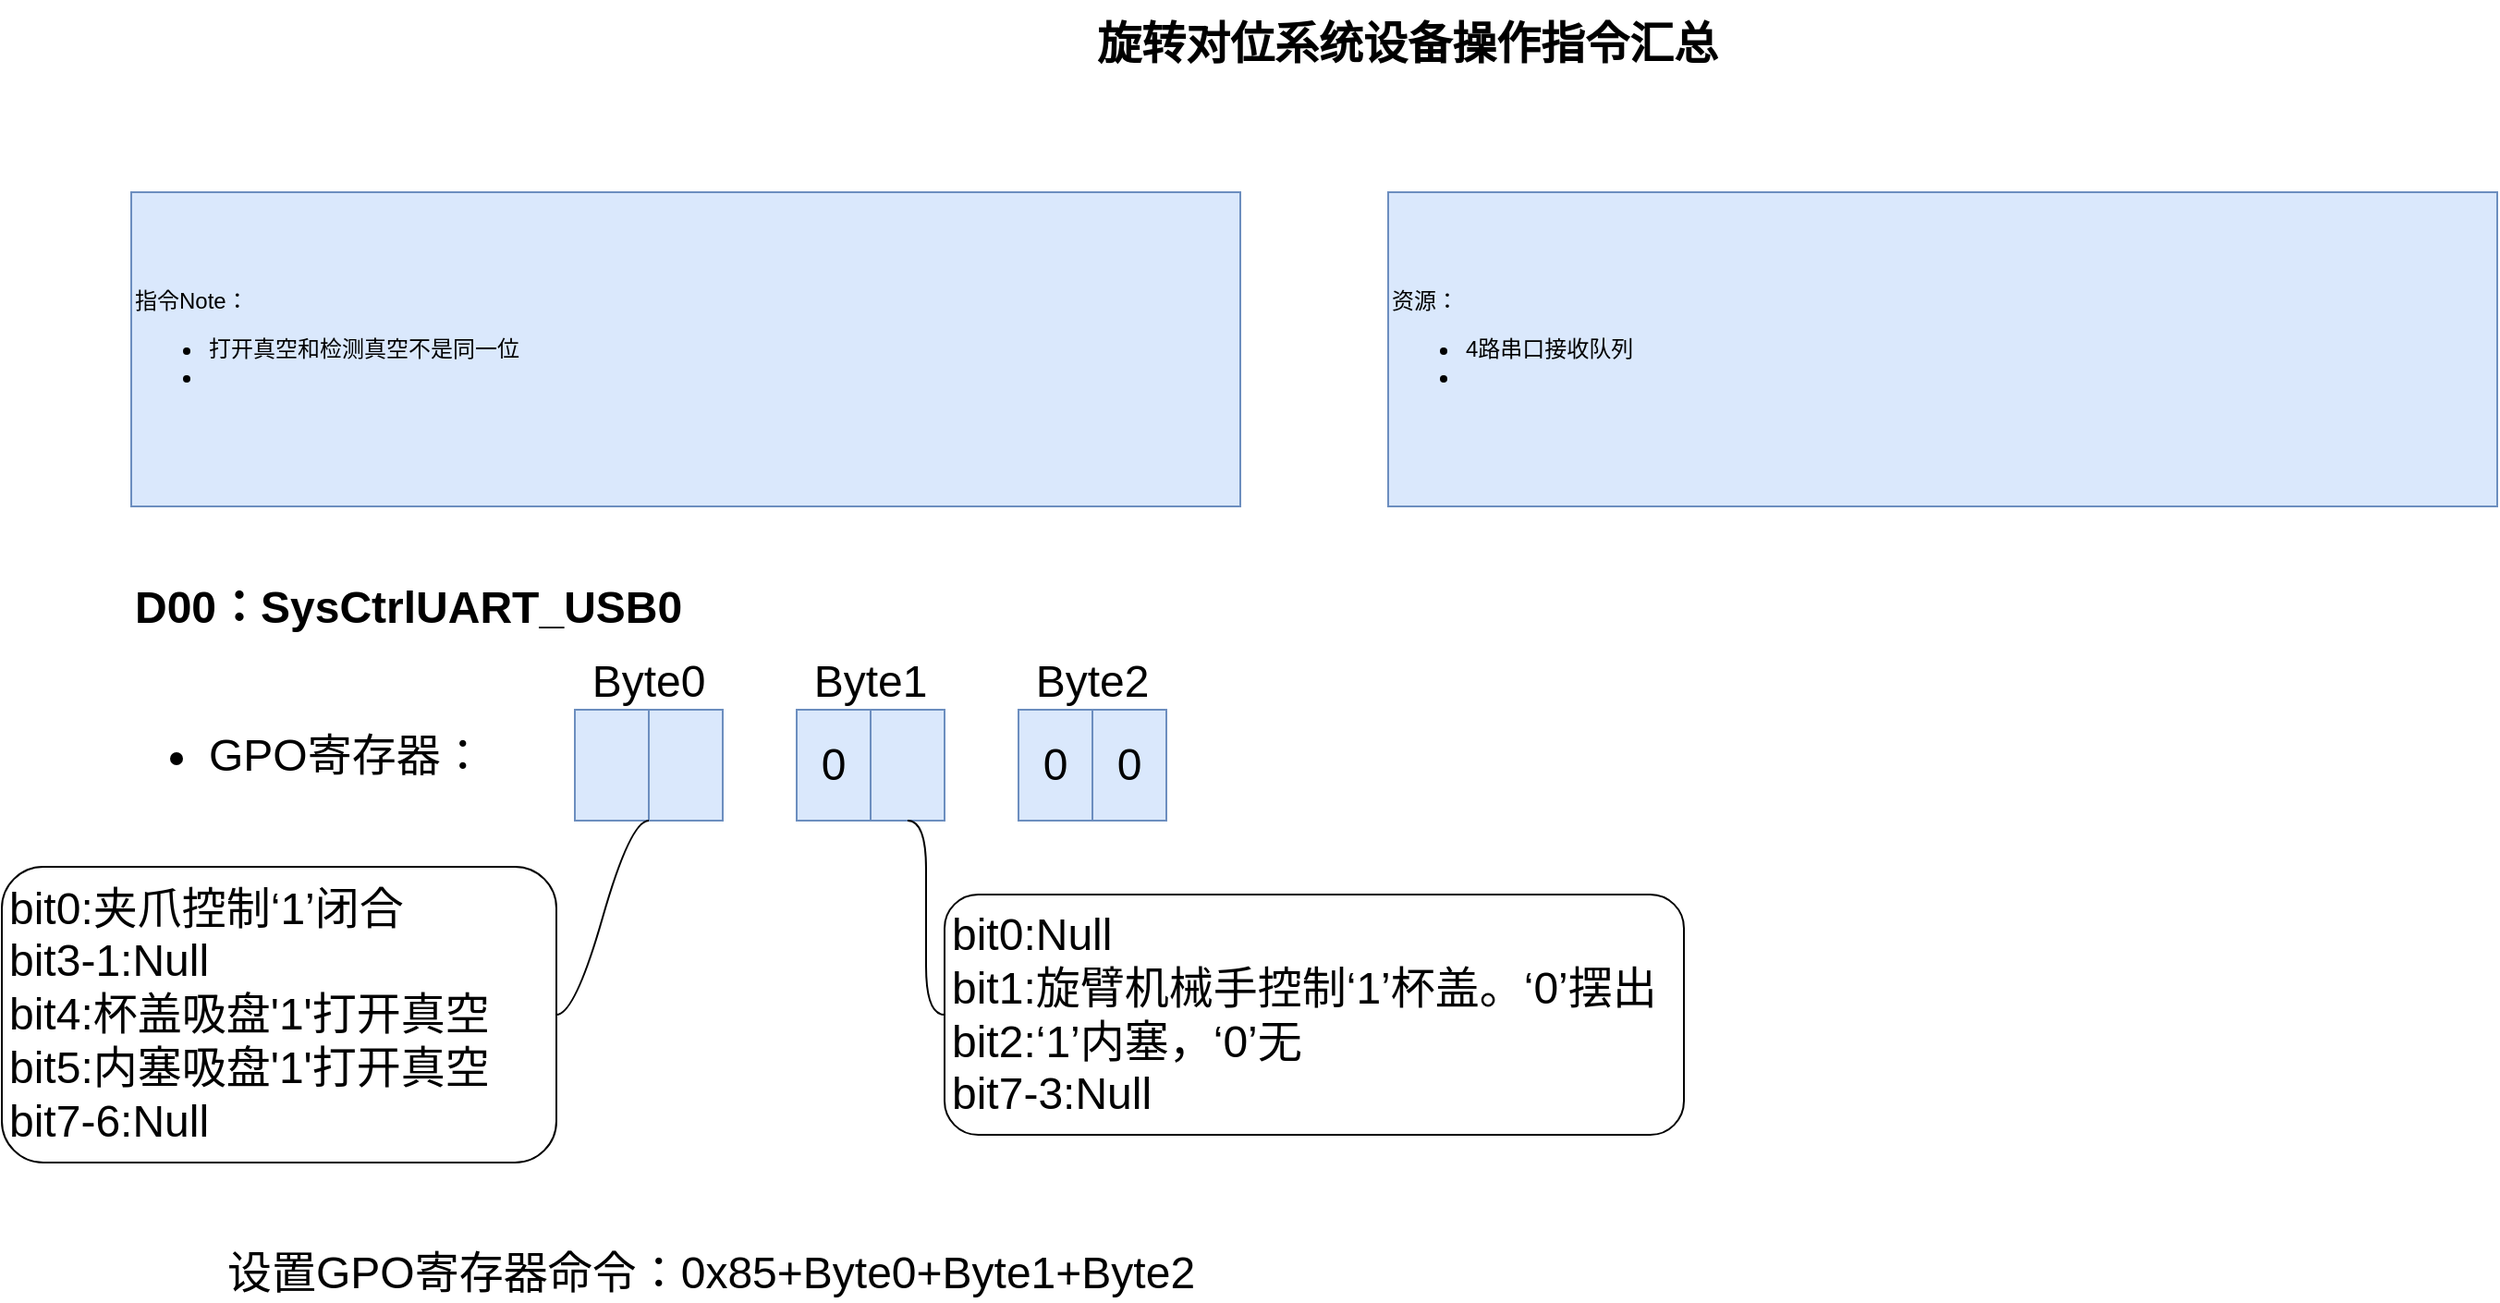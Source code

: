 <mxfile version="20.8.11" type="github">
  <diagram name="Page-1" id="bd83a815-5ea8-2e97-e5ec-87c9f400f2fa">
    <mxGraphModel dx="1434" dy="753" grid="1" gridSize="10" guides="1" tooltips="1" connect="1" arrows="1" fold="1" page="1" pageScale="1.5" pageWidth="1169" pageHeight="826" background="none" math="0" shadow="0">
      <root>
        <mxCell id="0" style=";html=1;" />
        <mxCell id="1" style=";html=1;" parent="0" />
        <mxCell id="1516e18e63f93b96-3" value="旋转对位系统设备操作指令汇总" style="text;strokeColor=none;fillColor=none;html=1;fontSize=24;fontStyle=1;verticalAlign=middle;align=center;rounded=0;shadow=1;" parent="1" vertex="1">
          <mxGeometry x="380" width="780" height="40" as="geometry" />
        </mxCell>
        <mxCell id="4XJKwk52gwjVMFaoKKfj-1" value="&lt;div align=&quot;left&quot;&gt;指令Note：&lt;/div&gt;&lt;div align=&quot;left&quot;&gt;&lt;ul&gt;&lt;li&gt;打开真空和检测真空不是同一位&lt;/li&gt;&lt;li&gt;&lt;br&gt;&lt;/li&gt;&lt;/ul&gt;&lt;/div&gt;" style="rounded=0;whiteSpace=wrap;html=1;fillColor=#dae8fc;strokeColor=#6c8ebf;align=left;" vertex="1" parent="1">
          <mxGeometry x="80" y="100" width="600" height="170" as="geometry" />
        </mxCell>
        <mxCell id="4XJKwk52gwjVMFaoKKfj-2" value="&lt;div&gt;资源：&lt;/div&gt;&lt;div&gt;&lt;ul&gt;&lt;li&gt;4路串口接收队列&lt;/li&gt;&lt;li&gt;&lt;br&gt;&lt;/li&gt;&lt;/ul&gt;&lt;/div&gt;" style="rounded=0;whiteSpace=wrap;html=1;fillColor=#dae8fc;strokeColor=#6c8ebf;align=left;" vertex="1" parent="1">
          <mxGeometry x="760" y="100" width="600" height="170" as="geometry" />
        </mxCell>
        <mxCell id="4XJKwk52gwjVMFaoKKfj-4" value="D00：SysCtrlUART_USB0" style="text;strokeColor=none;align=left;fillColor=none;html=1;verticalAlign=middle;whiteSpace=wrap;rounded=0;fontStyle=1;fontSize=24;" vertex="1" parent="1">
          <mxGeometry x="80" y="310" width="550" height="30" as="geometry" />
        </mxCell>
        <mxCell id="4XJKwk52gwjVMFaoKKfj-5" value="&lt;div&gt;&lt;ul&gt;&lt;li&gt;GPO寄存器：&lt;br&gt;&lt;/li&gt;&lt;/ul&gt;&lt;/div&gt;" style="text;strokeColor=none;align=left;fillColor=none;html=1;verticalAlign=middle;whiteSpace=wrap;rounded=0;fontSize=24;" vertex="1" parent="1">
          <mxGeometry x="80" y="370" width="200" height="70" as="geometry" />
        </mxCell>
        <mxCell id="4XJKwk52gwjVMFaoKKfj-8" value="" style="group" vertex="1" connectable="0" parent="1">
          <mxGeometry x="320" y="380" width="80" height="60" as="geometry" />
        </mxCell>
        <mxCell id="4XJKwk52gwjVMFaoKKfj-3" value="" style="rounded=0;whiteSpace=wrap;html=1;fillColor=#dae8fc;strokeColor=#6c8ebf;align=left;" vertex="1" parent="4XJKwk52gwjVMFaoKKfj-8">
          <mxGeometry width="40" height="60" as="geometry" />
        </mxCell>
        <mxCell id="4XJKwk52gwjVMFaoKKfj-7" value="" style="rounded=0;whiteSpace=wrap;html=1;fillColor=#dae8fc;strokeColor=#6c8ebf;align=left;" vertex="1" parent="4XJKwk52gwjVMFaoKKfj-8">
          <mxGeometry x="40" width="40" height="60" as="geometry" />
        </mxCell>
        <mxCell id="4XJKwk52gwjVMFaoKKfj-9" value="" style="group" vertex="1" connectable="0" parent="1">
          <mxGeometry x="440" y="380" width="80" height="60" as="geometry" />
        </mxCell>
        <mxCell id="4XJKwk52gwjVMFaoKKfj-10" value="&lt;div style=&quot;font-size: 24px;&quot; align=&quot;center&quot;&gt;0&lt;/div&gt;" style="rounded=0;whiteSpace=wrap;html=1;fillColor=#dae8fc;strokeColor=#6c8ebf;align=center;" vertex="1" parent="4XJKwk52gwjVMFaoKKfj-9">
          <mxGeometry width="40" height="60" as="geometry" />
        </mxCell>
        <mxCell id="4XJKwk52gwjVMFaoKKfj-11" value="" style="rounded=0;whiteSpace=wrap;html=1;fillColor=#dae8fc;strokeColor=#6c8ebf;align=left;" vertex="1" parent="4XJKwk52gwjVMFaoKKfj-9">
          <mxGeometry x="40" width="40" height="60" as="geometry" />
        </mxCell>
        <mxCell id="4XJKwk52gwjVMFaoKKfj-12" value="" style="group" vertex="1" connectable="0" parent="1">
          <mxGeometry x="560" y="380" width="80" height="60" as="geometry" />
        </mxCell>
        <mxCell id="4XJKwk52gwjVMFaoKKfj-13" value="0" style="rounded=0;whiteSpace=wrap;html=1;fillColor=#dae8fc;strokeColor=#6c8ebf;align=center;fontSize=24;" vertex="1" parent="4XJKwk52gwjVMFaoKKfj-12">
          <mxGeometry width="40" height="60" as="geometry" />
        </mxCell>
        <mxCell id="4XJKwk52gwjVMFaoKKfj-14" value="&lt;div style=&quot;font-size: 24px;&quot; align=&quot;center&quot;&gt;0&lt;/div&gt;" style="rounded=0;whiteSpace=wrap;html=1;fillColor=#dae8fc;strokeColor=#6c8ebf;align=center;" vertex="1" parent="4XJKwk52gwjVMFaoKKfj-12">
          <mxGeometry x="40" width="40" height="60" as="geometry" />
        </mxCell>
        <mxCell id="4XJKwk52gwjVMFaoKKfj-15" value="设置GPO寄存器命令：0x85+Byte0+Byte1+Byte2" style="text;strokeColor=none;align=left;fillColor=none;html=1;verticalAlign=middle;whiteSpace=wrap;rounded=0;fontSize=24;" vertex="1" parent="1">
          <mxGeometry x="130" y="670" width="620" height="30" as="geometry" />
        </mxCell>
        <mxCell id="4XJKwk52gwjVMFaoKKfj-18" value="&lt;div&gt;bit0:夹爪控制‘1’闭合&lt;/div&gt;&lt;div&gt;bit3-1:Null&lt;/div&gt;&lt;div&gt;bit4:杯盖吸盘&#39;1&#39;打开真空&lt;/div&gt;&lt;div&gt;bit5:内塞吸盘&#39;1&#39;打开真空&lt;/div&gt;&lt;div&gt;bit7-6:Null&lt;br&gt;&lt;/div&gt;" style="whiteSpace=wrap;html=1;rounded=1;arcSize=14;align=left;verticalAlign=middle;strokeWidth=1;autosize=1;spacing=4;treeFolding=1;treeMoving=1;newEdgeStyle={&quot;edgeStyle&quot;:&quot;entityRelationEdgeStyle&quot;,&quot;startArrow&quot;:&quot;none&quot;,&quot;endArrow&quot;:&quot;none&quot;,&quot;segment&quot;:10,&quot;curved&quot;:1,&quot;sourcePerimeterSpacing&quot;:0,&quot;targetPerimeterSpacing&quot;:0};fontSize=24;" vertex="1" parent="1">
          <mxGeometry x="10" y="465" width="300" height="160" as="geometry" />
        </mxCell>
        <mxCell id="4XJKwk52gwjVMFaoKKfj-19" value="" style="edgeStyle=entityRelationEdgeStyle;startArrow=none;endArrow=none;segment=10;curved=1;sourcePerimeterSpacing=0;targetPerimeterSpacing=0;rounded=0;fontSize=24;exitX=0;exitY=1;exitDx=0;exitDy=0;" edge="1" target="4XJKwk52gwjVMFaoKKfj-18" parent="1" source="4XJKwk52gwjVMFaoKKfj-7">
          <mxGeometry relative="1" as="geometry">
            <mxPoint x="185" y="522" as="sourcePoint" />
          </mxGeometry>
        </mxCell>
        <mxCell id="4XJKwk52gwjVMFaoKKfj-21" value="&lt;div&gt;bit0:Null&lt;/div&gt;&lt;div&gt;bit1:旋臂机械手控制‘1’杯盖。‘0’摆出&lt;/div&gt;&lt;div&gt;bit2:‘1’内塞，‘0’无&lt;/div&gt;bit7-3:Null" style="whiteSpace=wrap;html=1;rounded=1;arcSize=14;align=left;verticalAlign=middle;strokeWidth=1;autosize=1;spacing=4;treeFolding=1;treeMoving=1;newEdgeStyle={&quot;edgeStyle&quot;:&quot;entityRelationEdgeStyle&quot;,&quot;startArrow&quot;:&quot;none&quot;,&quot;endArrow&quot;:&quot;none&quot;,&quot;segment&quot;:10,&quot;curved&quot;:1,&quot;sourcePerimeterSpacing&quot;:0,&quot;targetPerimeterSpacing&quot;:0};fontSize=24;" vertex="1" parent="1">
          <mxGeometry x="520" y="480" width="400" height="130" as="geometry" />
        </mxCell>
        <mxCell id="4XJKwk52gwjVMFaoKKfj-22" value="" style="edgeStyle=entityRelationEdgeStyle;startArrow=none;endArrow=none;segment=10;curved=1;sourcePerimeterSpacing=0;targetPerimeterSpacing=0;rounded=0;fontSize=24;exitX=0.5;exitY=1;exitDx=0;exitDy=0;" edge="1" target="4XJKwk52gwjVMFaoKKfj-21" parent="1" source="4XJKwk52gwjVMFaoKKfj-11">
          <mxGeometry relative="1" as="geometry">
            <mxPoint x="480" y="450" as="sourcePoint" />
          </mxGeometry>
        </mxCell>
        <mxCell id="4XJKwk52gwjVMFaoKKfj-23" value="Byte0" style="text;strokeColor=none;align=center;fillColor=none;html=1;verticalAlign=middle;whiteSpace=wrap;rounded=0;fontSize=24;" vertex="1" parent="1">
          <mxGeometry x="330" y="350" width="60" height="30" as="geometry" />
        </mxCell>
        <mxCell id="4XJKwk52gwjVMFaoKKfj-24" value="Byte1" style="text;strokeColor=none;align=center;fillColor=none;html=1;verticalAlign=middle;whiteSpace=wrap;rounded=0;fontSize=24;" vertex="1" parent="1">
          <mxGeometry x="450" y="350" width="60" height="30" as="geometry" />
        </mxCell>
        <mxCell id="4XJKwk52gwjVMFaoKKfj-25" value="Byte2" style="text;strokeColor=none;align=center;fillColor=none;html=1;verticalAlign=middle;whiteSpace=wrap;rounded=0;fontSize=24;" vertex="1" parent="1">
          <mxGeometry x="570" y="350" width="60" height="30" as="geometry" />
        </mxCell>
      </root>
    </mxGraphModel>
  </diagram>
</mxfile>

